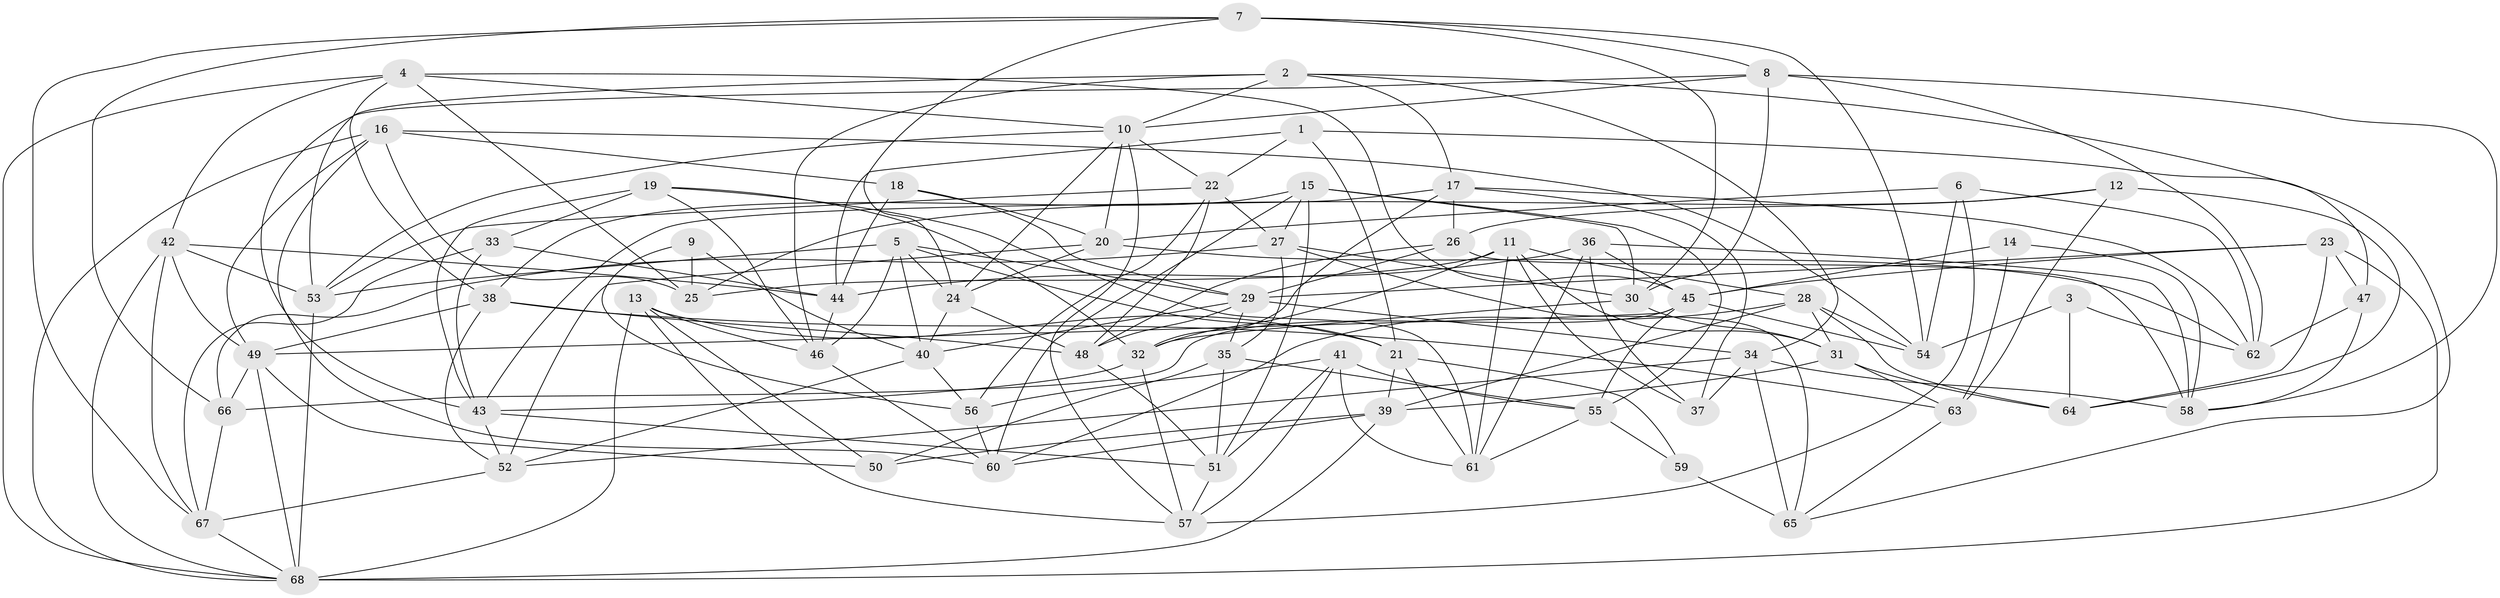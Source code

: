 // original degree distribution, {4: 1.0}
// Generated by graph-tools (version 1.1) at 2025/02/03/09/25 03:02:54]
// undirected, 68 vertices, 189 edges
graph export_dot {
graph [start="1"]
  node [color=gray90,style=filled];
  1;
  2;
  3;
  4;
  5;
  6;
  7;
  8;
  9;
  10;
  11;
  12;
  13;
  14;
  15;
  16;
  17;
  18;
  19;
  20;
  21;
  22;
  23;
  24;
  25;
  26;
  27;
  28;
  29;
  30;
  31;
  32;
  33;
  34;
  35;
  36;
  37;
  38;
  39;
  40;
  41;
  42;
  43;
  44;
  45;
  46;
  47;
  48;
  49;
  50;
  51;
  52;
  53;
  54;
  55;
  56;
  57;
  58;
  59;
  60;
  61;
  62;
  63;
  64;
  65;
  66;
  67;
  68;
  1 -- 21 [weight=1.0];
  1 -- 22 [weight=1.0];
  1 -- 44 [weight=1.0];
  1 -- 47 [weight=1.0];
  2 -- 10 [weight=1.0];
  2 -- 17 [weight=1.0];
  2 -- 34 [weight=1.0];
  2 -- 46 [weight=1.0];
  2 -- 53 [weight=1.0];
  2 -- 65 [weight=1.0];
  3 -- 54 [weight=1.0];
  3 -- 62 [weight=1.0];
  3 -- 64 [weight=2.0];
  4 -- 10 [weight=1.0];
  4 -- 25 [weight=1.0];
  4 -- 38 [weight=1.0];
  4 -- 42 [weight=1.0];
  4 -- 45 [weight=1.0];
  4 -- 68 [weight=1.0];
  5 -- 21 [weight=1.0];
  5 -- 24 [weight=1.0];
  5 -- 29 [weight=1.0];
  5 -- 40 [weight=1.0];
  5 -- 46 [weight=1.0];
  5 -- 53 [weight=1.0];
  6 -- 20 [weight=1.0];
  6 -- 54 [weight=1.0];
  6 -- 57 [weight=1.0];
  6 -- 62 [weight=1.0];
  7 -- 8 [weight=1.0];
  7 -- 24 [weight=1.0];
  7 -- 30 [weight=1.0];
  7 -- 54 [weight=1.0];
  7 -- 66 [weight=1.0];
  7 -- 67 [weight=1.0];
  8 -- 10 [weight=1.0];
  8 -- 30 [weight=1.0];
  8 -- 43 [weight=1.0];
  8 -- 58 [weight=1.0];
  8 -- 62 [weight=1.0];
  9 -- 25 [weight=2.0];
  9 -- 40 [weight=1.0];
  9 -- 56 [weight=1.0];
  10 -- 20 [weight=1.0];
  10 -- 22 [weight=1.0];
  10 -- 24 [weight=1.0];
  10 -- 53 [weight=1.0];
  10 -- 57 [weight=1.0];
  11 -- 25 [weight=1.0];
  11 -- 28 [weight=1.0];
  11 -- 31 [weight=1.0];
  11 -- 32 [weight=1.0];
  11 -- 37 [weight=1.0];
  11 -- 61 [weight=1.0];
  12 -- 25 [weight=1.0];
  12 -- 26 [weight=1.0];
  12 -- 63 [weight=1.0];
  12 -- 64 [weight=1.0];
  13 -- 21 [weight=1.0];
  13 -- 46 [weight=1.0];
  13 -- 50 [weight=1.0];
  13 -- 57 [weight=1.0];
  13 -- 68 [weight=2.0];
  14 -- 45 [weight=1.0];
  14 -- 58 [weight=1.0];
  14 -- 63 [weight=2.0];
  15 -- 27 [weight=1.0];
  15 -- 30 [weight=1.0];
  15 -- 38 [weight=1.0];
  15 -- 51 [weight=1.0];
  15 -- 55 [weight=1.0];
  15 -- 60 [weight=1.0];
  16 -- 18 [weight=1.0];
  16 -- 25 [weight=1.0];
  16 -- 49 [weight=1.0];
  16 -- 54 [weight=1.0];
  16 -- 60 [weight=1.0];
  16 -- 68 [weight=1.0];
  17 -- 26 [weight=1.0];
  17 -- 32 [weight=1.0];
  17 -- 37 [weight=1.0];
  17 -- 43 [weight=1.0];
  17 -- 62 [weight=1.0];
  18 -- 20 [weight=1.0];
  18 -- 29 [weight=1.0];
  18 -- 44 [weight=1.0];
  19 -- 32 [weight=1.0];
  19 -- 33 [weight=1.0];
  19 -- 43 [weight=2.0];
  19 -- 46 [weight=1.0];
  19 -- 61 [weight=1.0];
  20 -- 24 [weight=1.0];
  20 -- 52 [weight=1.0];
  20 -- 62 [weight=1.0];
  21 -- 39 [weight=1.0];
  21 -- 59 [weight=1.0];
  21 -- 61 [weight=1.0];
  22 -- 27 [weight=1.0];
  22 -- 48 [weight=1.0];
  22 -- 53 [weight=1.0];
  22 -- 56 [weight=1.0];
  23 -- 29 [weight=1.0];
  23 -- 45 [weight=1.0];
  23 -- 47 [weight=2.0];
  23 -- 64 [weight=1.0];
  23 -- 68 [weight=1.0];
  24 -- 40 [weight=1.0];
  24 -- 48 [weight=1.0];
  26 -- 29 [weight=2.0];
  26 -- 48 [weight=1.0];
  26 -- 58 [weight=1.0];
  27 -- 30 [weight=1.0];
  27 -- 35 [weight=1.0];
  27 -- 65 [weight=1.0];
  27 -- 66 [weight=1.0];
  28 -- 31 [weight=1.0];
  28 -- 39 [weight=1.0];
  28 -- 54 [weight=1.0];
  28 -- 60 [weight=1.0];
  28 -- 64 [weight=1.0];
  29 -- 34 [weight=1.0];
  29 -- 35 [weight=2.0];
  29 -- 40 [weight=1.0];
  29 -- 48 [weight=1.0];
  30 -- 31 [weight=1.0];
  30 -- 32 [weight=1.0];
  31 -- 39 [weight=1.0];
  31 -- 63 [weight=1.0];
  31 -- 64 [weight=1.0];
  32 -- 43 [weight=1.0];
  32 -- 57 [weight=1.0];
  33 -- 43 [weight=1.0];
  33 -- 44 [weight=1.0];
  33 -- 67 [weight=1.0];
  34 -- 37 [weight=1.0];
  34 -- 52 [weight=1.0];
  34 -- 58 [weight=1.0];
  34 -- 65 [weight=1.0];
  35 -- 50 [weight=1.0];
  35 -- 51 [weight=1.0];
  35 -- 55 [weight=1.0];
  36 -- 37 [weight=1.0];
  36 -- 44 [weight=1.0];
  36 -- 45 [weight=1.0];
  36 -- 58 [weight=2.0];
  36 -- 61 [weight=1.0];
  38 -- 48 [weight=1.0];
  38 -- 49 [weight=1.0];
  38 -- 52 [weight=1.0];
  38 -- 63 [weight=1.0];
  39 -- 50 [weight=1.0];
  39 -- 60 [weight=1.0];
  39 -- 68 [weight=1.0];
  40 -- 52 [weight=1.0];
  40 -- 56 [weight=1.0];
  41 -- 51 [weight=1.0];
  41 -- 55 [weight=1.0];
  41 -- 56 [weight=2.0];
  41 -- 57 [weight=1.0];
  41 -- 61 [weight=1.0];
  42 -- 44 [weight=1.0];
  42 -- 49 [weight=1.0];
  42 -- 53 [weight=1.0];
  42 -- 67 [weight=1.0];
  42 -- 68 [weight=1.0];
  43 -- 51 [weight=1.0];
  43 -- 52 [weight=1.0];
  44 -- 46 [weight=1.0];
  45 -- 49 [weight=1.0];
  45 -- 54 [weight=1.0];
  45 -- 55 [weight=1.0];
  45 -- 66 [weight=1.0];
  46 -- 60 [weight=1.0];
  47 -- 58 [weight=2.0];
  47 -- 62 [weight=1.0];
  48 -- 51 [weight=1.0];
  49 -- 50 [weight=1.0];
  49 -- 66 [weight=2.0];
  49 -- 68 [weight=1.0];
  51 -- 57 [weight=1.0];
  52 -- 67 [weight=1.0];
  53 -- 68 [weight=1.0];
  55 -- 59 [weight=1.0];
  55 -- 61 [weight=1.0];
  56 -- 60 [weight=1.0];
  59 -- 65 [weight=2.0];
  63 -- 65 [weight=1.0];
  66 -- 67 [weight=1.0];
  67 -- 68 [weight=1.0];
}
